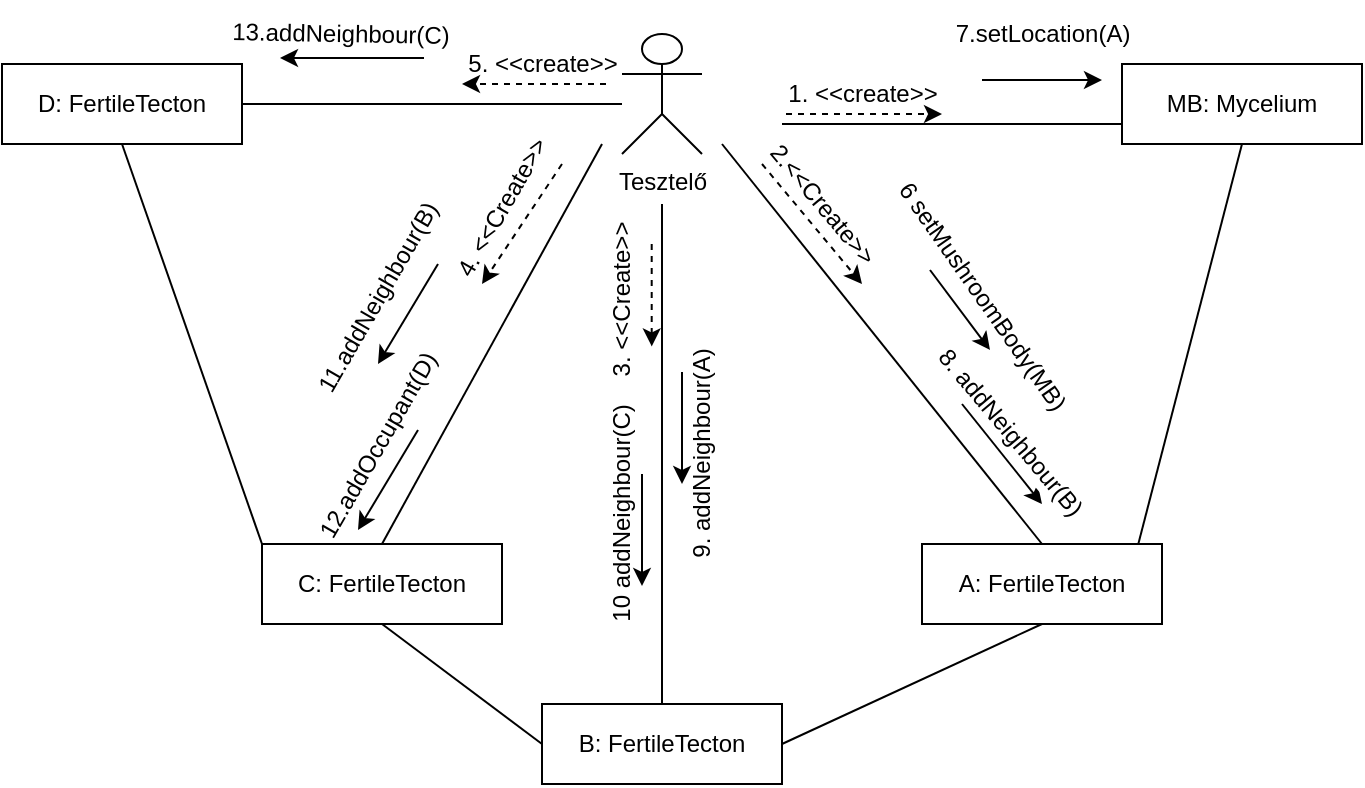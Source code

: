 <mxfile version="26.1.1">
  <diagram id="5hlz5rNhzd6vC3ISg7L-" name="32-35.">
    <mxGraphModel dx="1877" dy="522" grid="1" gridSize="10" guides="1" tooltips="1" connect="1" arrows="1" fold="1" page="1" pageScale="1" pageWidth="827" pageHeight="1169" math="0" shadow="0">
      <root>
        <mxCell id="0" />
        <mxCell id="1" parent="0" />
        <mxCell id="vBtZwcToingZZagRdEbR-1" value="C: FertileTecton" style="html=1;whiteSpace=wrap;" parent="1" vertex="1">
          <mxGeometry x="-30" y="320" width="120" height="40" as="geometry" />
        </mxCell>
        <mxCell id="vBtZwcToingZZagRdEbR-2" value="A: FertileTecton" style="html=1;whiteSpace=wrap;" parent="1" vertex="1">
          <mxGeometry x="300" y="320" width="120" height="40" as="geometry" />
        </mxCell>
        <mxCell id="vBtZwcToingZZagRdEbR-3" value="MB: Mycelium" style="html=1;whiteSpace=wrap;" parent="1" vertex="1">
          <mxGeometry x="400" y="80" width="120" height="40" as="geometry" />
        </mxCell>
        <mxCell id="vBtZwcToingZZagRdEbR-4" value="" style="endArrow=none;html=1;rounded=0;exitX=0.5;exitY=0;exitDx=0;exitDy=0;entryX=0.25;entryY=1;entryDx=0;entryDy=0;" parent="1" source="vBtZwcToingZZagRdEbR-1" edge="1">
          <mxGeometry width="50" height="50" relative="1" as="geometry">
            <mxPoint x="110" y="170" as="sourcePoint" />
            <mxPoint x="140" y="120" as="targetPoint" />
          </mxGeometry>
        </mxCell>
        <mxCell id="vBtZwcToingZZagRdEbR-5" value="" style="endArrow=none;html=1;rounded=0;entryX=0.75;entryY=1;entryDx=0;entryDy=0;exitX=0.5;exitY=0;exitDx=0;exitDy=0;" parent="1" source="vBtZwcToingZZagRdEbR-2" edge="1">
          <mxGeometry width="50" height="50" relative="1" as="geometry">
            <mxPoint x="130" y="170" as="sourcePoint" />
            <mxPoint x="200" y="120" as="targetPoint" />
          </mxGeometry>
        </mxCell>
        <mxCell id="vBtZwcToingZZagRdEbR-6" value="" style="endArrow=none;html=1;rounded=0;entryX=1;entryY=0.75;entryDx=0;entryDy=0;exitX=0;exitY=0.75;exitDx=0;exitDy=0;" parent="1" source="vBtZwcToingZZagRdEbR-3" edge="1">
          <mxGeometry width="50" height="50" relative="1" as="geometry">
            <mxPoint x="170" y="170" as="sourcePoint" />
            <mxPoint x="230" y="110" as="targetPoint" />
          </mxGeometry>
        </mxCell>
        <mxCell id="vBtZwcToingZZagRdEbR-7" value="" style="endArrow=classic;html=1;rounded=0;dashed=1;" parent="1" edge="1">
          <mxGeometry width="50" height="50" relative="1" as="geometry">
            <mxPoint x="120" y="130" as="sourcePoint" />
            <mxPoint x="80" y="190" as="targetPoint" />
          </mxGeometry>
        </mxCell>
        <mxCell id="vBtZwcToingZZagRdEbR-8" value="4. &amp;lt;&amp;lt;Create&amp;gt;&amp;gt;" style="text;html=1;align=center;verticalAlign=middle;resizable=0;points=[];autosize=1;strokeColor=none;fillColor=none;fontSize=12;rotation=-60;" parent="1" vertex="1">
          <mxGeometry x="40" y="137" width="100" height="30" as="geometry" />
        </mxCell>
        <mxCell id="vBtZwcToingZZagRdEbR-9" value="" style="endArrow=classic;html=1;rounded=0;dashed=1;" parent="1" edge="1">
          <mxGeometry width="50" height="50" relative="1" as="geometry">
            <mxPoint x="220" y="130" as="sourcePoint" />
            <mxPoint x="270" y="190" as="targetPoint" />
          </mxGeometry>
        </mxCell>
        <mxCell id="vBtZwcToingZZagRdEbR-10" value="2.&amp;lt;&amp;lt;Create&amp;gt;&amp;gt;" style="text;html=1;align=center;verticalAlign=middle;resizable=0;points=[];autosize=1;strokeColor=none;fillColor=none;fontSize=12;rotation=50;" parent="1" vertex="1">
          <mxGeometry x="200" y="135" width="100" height="30" as="geometry" />
        </mxCell>
        <mxCell id="vBtZwcToingZZagRdEbR-11" value="" style="endArrow=classic;html=1;rounded=0;dashed=1;" parent="1" edge="1">
          <mxGeometry width="50" height="50" relative="1" as="geometry">
            <mxPoint x="232" y="105" as="sourcePoint" />
            <mxPoint x="310" y="105" as="targetPoint" />
          </mxGeometry>
        </mxCell>
        <mxCell id="vBtZwcToingZZagRdEbR-12" value="1. &amp;lt;&amp;lt;create&amp;gt;&amp;gt;" style="text;html=1;align=center;verticalAlign=middle;resizable=0;points=[];autosize=1;strokeColor=none;fillColor=none;" parent="1" vertex="1">
          <mxGeometry x="220" y="80" width="100" height="30" as="geometry" />
        </mxCell>
        <mxCell id="vBtZwcToingZZagRdEbR-13" value="" style="endArrow=none;html=1;rounded=0;exitX=0.901;exitY=0.002;exitDx=0;exitDy=0;entryX=0.5;entryY=1;entryDx=0;entryDy=0;exitPerimeter=0;" parent="1" source="vBtZwcToingZZagRdEbR-2" target="vBtZwcToingZZagRdEbR-3" edge="1">
          <mxGeometry width="50" height="50" relative="1" as="geometry">
            <mxPoint x="320" y="220" as="sourcePoint" />
            <mxPoint x="370" y="170" as="targetPoint" />
          </mxGeometry>
        </mxCell>
        <mxCell id="vBtZwcToingZZagRdEbR-14" value="" style="endArrow=classic;html=1;rounded=0;" parent="1" edge="1">
          <mxGeometry width="50" height="50" relative="1" as="geometry">
            <mxPoint x="320" y="250" as="sourcePoint" />
            <mxPoint x="360" y="300" as="targetPoint" />
          </mxGeometry>
        </mxCell>
        <mxCell id="vBtZwcToingZZagRdEbR-15" value="&lt;span&gt;8. addNeighbour(B)&lt;/span&gt;" style="text;html=1;align=center;verticalAlign=middle;resizable=0;points=[];autosize=1;strokeColor=none;fillColor=none;fontSize=12;rotation=50;labelBackgroundColor=default;" parent="1" vertex="1">
          <mxGeometry x="279" y="249" width="130" height="30" as="geometry" />
        </mxCell>
        <mxCell id="vBtZwcToingZZagRdEbR-16" value="" style="endArrow=classic;html=1;rounded=0;" parent="1" edge="1">
          <mxGeometry width="50" height="50" relative="1" as="geometry">
            <mxPoint x="48" y="263" as="sourcePoint" />
            <mxPoint x="18" y="313" as="targetPoint" />
          </mxGeometry>
        </mxCell>
        <mxCell id="vBtZwcToingZZagRdEbR-17" value="&lt;span style=&quot;background-color: light-dark(#ffffff, var(--ge-dark-color, #121212));&quot;&gt;12.addOccupant(D)&lt;/span&gt;" style="text;html=1;align=center;verticalAlign=middle;resizable=0;points=[];autosize=1;strokeColor=none;fillColor=none;fontSize=12;rotation=-60;" parent="1" vertex="1">
          <mxGeometry x="-37" y="256" width="130" height="30" as="geometry" />
        </mxCell>
        <mxCell id="vBtZwcToingZZagRdEbR-18" value="" style="endArrow=classic;html=1;rounded=0;" parent="1" edge="1">
          <mxGeometry width="50" height="50" relative="1" as="geometry">
            <mxPoint x="330" y="88" as="sourcePoint" />
            <mxPoint x="390" y="88" as="targetPoint" />
          </mxGeometry>
        </mxCell>
        <mxCell id="vBtZwcToingZZagRdEbR-19" value="7.setLocation(A)" style="text;html=1;align=center;verticalAlign=middle;resizable=0;points=[];autosize=1;strokeColor=none;fillColor=none;" parent="1" vertex="1">
          <mxGeometry x="305" y="50" width="110" height="30" as="geometry" />
        </mxCell>
        <mxCell id="vBtZwcToingZZagRdEbR-20" value="Tesztelő" style="shape=umlActor;verticalLabelPosition=bottom;verticalAlign=top;html=1;" parent="1" vertex="1">
          <mxGeometry x="150" y="65" width="40" height="60" as="geometry" />
        </mxCell>
        <mxCell id="vBtZwcToingZZagRdEbR-21" value="B: FertileTecton" style="html=1;whiteSpace=wrap;" parent="1" vertex="1">
          <mxGeometry x="110" y="400" width="120" height="40" as="geometry" />
        </mxCell>
        <mxCell id="vBtZwcToingZZagRdEbR-22" value="" style="endArrow=none;html=1;rounded=0;" parent="1" source="vBtZwcToingZZagRdEbR-21" edge="1">
          <mxGeometry width="50" height="50" relative="1" as="geometry">
            <mxPoint x="120" y="200" as="sourcePoint" />
            <mxPoint x="170" y="150" as="targetPoint" />
          </mxGeometry>
        </mxCell>
        <mxCell id="vBtZwcToingZZagRdEbR-23" value="" style="endArrow=none;html=1;rounded=0;entryX=0.5;entryY=1;entryDx=0;entryDy=0;exitX=0;exitY=0.5;exitDx=0;exitDy=0;" parent="1" source="vBtZwcToingZZagRdEbR-21" target="vBtZwcToingZZagRdEbR-1" edge="1">
          <mxGeometry width="50" height="50" relative="1" as="geometry">
            <mxPoint x="10" y="410" as="sourcePoint" />
            <mxPoint x="60" y="360" as="targetPoint" />
          </mxGeometry>
        </mxCell>
        <mxCell id="vBtZwcToingZZagRdEbR-24" value="" style="endArrow=none;html=1;rounded=0;exitX=1;exitY=0.5;exitDx=0;exitDy=0;" parent="1" source="vBtZwcToingZZagRdEbR-21" edge="1">
          <mxGeometry width="50" height="50" relative="1" as="geometry">
            <mxPoint x="310" y="410" as="sourcePoint" />
            <mxPoint x="360" y="360" as="targetPoint" />
          </mxGeometry>
        </mxCell>
        <mxCell id="vBtZwcToingZZagRdEbR-25" value="&lt;span style=&quot;background-color: transparent; color: light-dark(rgb(0, 0, 0), rgb(255, 255, 255));&quot;&gt;3. &amp;lt;&amp;lt;Create&amp;gt;&amp;gt;&lt;/span&gt;" style="text;html=1;align=center;verticalAlign=middle;resizable=0;points=[];autosize=1;strokeColor=none;fillColor=none;rotation=-90;fontSize=12;" parent="1" vertex="1">
          <mxGeometry x="100" y="183" width="100" height="30" as="geometry" />
        </mxCell>
        <mxCell id="vBtZwcToingZZagRdEbR-26" value="" style="endArrow=classic;html=1;rounded=0;entryX=0.268;entryY=0.995;entryDx=0;entryDy=0;entryPerimeter=0;dashed=1;exitX=0.78;exitY=0.995;exitDx=0;exitDy=0;exitPerimeter=0;" parent="1" target="vBtZwcToingZZagRdEbR-25" edge="1" source="vBtZwcToingZZagRdEbR-25">
          <mxGeometry width="50" height="50" relative="1" as="geometry">
            <mxPoint x="160" y="175" as="sourcePoint" />
            <mxPoint x="210" y="125" as="targetPoint" />
          </mxGeometry>
        </mxCell>
        <mxCell id="vBtZwcToingZZagRdEbR-27" value="&lt;span style=&quot;background-color: transparent; color: light-dark(rgb(0, 0, 0), rgb(255, 255, 255));&quot;&gt;9. addNeighbour(A)&lt;/span&gt;" style="text;html=1;align=center;verticalAlign=middle;resizable=0;points=[];autosize=1;strokeColor=none;fillColor=none;rotation=-90;fontSize=12;" parent="1" vertex="1">
          <mxGeometry x="125" y="260" width="130" height="30" as="geometry" />
        </mxCell>
        <mxCell id="vBtZwcToingZZagRdEbR-28" value="10 addNeighbour(C)" style="text;html=1;align=center;verticalAlign=middle;resizable=0;points=[];autosize=1;strokeColor=none;fillColor=none;rotation=-90;fontSize=12;" parent="1" vertex="1">
          <mxGeometry x="85" y="290" width="130" height="30" as="geometry" />
        </mxCell>
        <mxCell id="vBtZwcToingZZagRdEbR-29" value="" style="endArrow=classic;html=1;rounded=0;entryX=0.268;entryY=0.995;entryDx=0;entryDy=0;entryPerimeter=0;" parent="1" edge="1">
          <mxGeometry width="50" height="50" relative="1" as="geometry">
            <mxPoint x="160" y="285" as="sourcePoint" />
            <mxPoint x="160" y="341" as="targetPoint" />
          </mxGeometry>
        </mxCell>
        <mxCell id="vBtZwcToingZZagRdEbR-30" value="" style="endArrow=classic;html=1;rounded=0;entryX=0.268;entryY=0.995;entryDx=0;entryDy=0;entryPerimeter=0;" parent="1" edge="1">
          <mxGeometry width="50" height="50" relative="1" as="geometry">
            <mxPoint x="180" y="234" as="sourcePoint" />
            <mxPoint x="180" y="290" as="targetPoint" />
          </mxGeometry>
        </mxCell>
        <mxCell id="vBtZwcToingZZagRdEbR-31" value="" style="endArrow=classic;html=1;rounded=0;" parent="1" edge="1">
          <mxGeometry width="50" height="50" relative="1" as="geometry">
            <mxPoint x="58" y="180" as="sourcePoint" />
            <mxPoint x="28" y="230" as="targetPoint" />
          </mxGeometry>
        </mxCell>
        <mxCell id="vBtZwcToingZZagRdEbR-32" value="&lt;span style=&quot;background-color: light-dark(#ffffff, var(--ge-dark-color, #121212));&quot;&gt;11&lt;/span&gt;&lt;span style=&quot;background-color: light-dark(#ffffff, var(--ge-dark-color, #121212)); color: light-dark(rgb(0, 0, 0), rgb(255, 255, 255));&quot;&gt;.addNeighbour(B)&lt;/span&gt;" style="text;html=1;align=center;verticalAlign=middle;resizable=0;points=[];autosize=1;strokeColor=none;fillColor=none;fontSize=12;rotation=-60;" parent="1" vertex="1">
          <mxGeometry x="-37" y="182" width="130" height="30" as="geometry" />
        </mxCell>
        <mxCell id="vBtZwcToingZZagRdEbR-33" value="" style="endArrow=classic;html=1;rounded=0;" parent="1" edge="1">
          <mxGeometry width="50" height="50" relative="1" as="geometry">
            <mxPoint x="304" y="183" as="sourcePoint" />
            <mxPoint x="334" y="223" as="targetPoint" />
          </mxGeometry>
        </mxCell>
        <mxCell id="vBtZwcToingZZagRdEbR-34" value="&lt;span&gt;6 setMushroomBody(MB)&lt;/span&gt;" style="text;html=1;align=center;verticalAlign=middle;resizable=0;points=[];autosize=1;strokeColor=none;fillColor=none;fontSize=12;rotation=55;labelBackgroundColor=default;" parent="1" vertex="1">
          <mxGeometry x="250" y="181" width="160" height="30" as="geometry" />
        </mxCell>
        <mxCell id="vBtZwcToingZZagRdEbR-35" value="D: FertileTecton" style="html=1;whiteSpace=wrap;" parent="1" vertex="1">
          <mxGeometry x="-160" y="80" width="120" height="40" as="geometry" />
        </mxCell>
        <mxCell id="vBtZwcToingZZagRdEbR-36" value="" style="endArrow=none;html=1;rounded=0;exitX=1;exitY=0.5;exitDx=0;exitDy=0;" parent="1" source="vBtZwcToingZZagRdEbR-35" edge="1">
          <mxGeometry width="50" height="50" relative="1" as="geometry">
            <mxPoint x="100" y="150" as="sourcePoint" />
            <mxPoint x="150" y="100" as="targetPoint" />
          </mxGeometry>
        </mxCell>
        <mxCell id="vBtZwcToingZZagRdEbR-37" value="" style="endArrow=none;html=1;rounded=0;exitX=0;exitY=0;exitDx=0;exitDy=0;entryX=0.5;entryY=1;entryDx=0;entryDy=0;" parent="1" source="vBtZwcToingZZagRdEbR-1" target="vBtZwcToingZZagRdEbR-35" edge="1">
          <mxGeometry width="50" height="50" relative="1" as="geometry">
            <mxPoint x="-150" y="170" as="sourcePoint" />
            <mxPoint x="-100" y="120" as="targetPoint" />
          </mxGeometry>
        </mxCell>
        <mxCell id="vBtZwcToingZZagRdEbR-38" value="5. &amp;lt;&amp;lt;create&amp;gt;&amp;gt;" style="text;html=1;align=center;verticalAlign=middle;resizable=0;points=[];autosize=1;strokeColor=none;fillColor=none;" parent="1" vertex="1">
          <mxGeometry x="60" y="65" width="100" height="30" as="geometry" />
        </mxCell>
        <mxCell id="vBtZwcToingZZagRdEbR-39" value="" style="endArrow=classic;html=1;rounded=0;dashed=1;" parent="1" edge="1">
          <mxGeometry width="50" height="50" relative="1" as="geometry">
            <mxPoint x="142" y="90" as="sourcePoint" />
            <mxPoint x="70" y="90" as="targetPoint" />
          </mxGeometry>
        </mxCell>
        <mxCell id="vBtZwcToingZZagRdEbR-40" value="&lt;span style=&quot;background-color: light-dark(#ffffff, var(--ge-dark-color, #121212));&quot;&gt;13&lt;/span&gt;&lt;span style=&quot;background-color: light-dark(#ffffff, var(--ge-dark-color, #121212)); color: light-dark(rgb(0, 0, 0), rgb(255, 255, 255));&quot;&gt;.addNeighbour(C)&lt;/span&gt;" style="text;html=1;align=center;verticalAlign=middle;resizable=0;points=[];autosize=1;strokeColor=none;fillColor=none;fontSize=12;rotation=1;" parent="1" vertex="1">
          <mxGeometry x="-56" y="50" width="130" height="30" as="geometry" />
        </mxCell>
        <mxCell id="vBtZwcToingZZagRdEbR-41" value="" style="endArrow=classic;html=1;rounded=0;" parent="1" edge="1">
          <mxGeometry width="50" height="50" relative="1" as="geometry">
            <mxPoint x="51" y="77" as="sourcePoint" />
            <mxPoint x="-21" y="77" as="targetPoint" />
          </mxGeometry>
        </mxCell>
      </root>
    </mxGraphModel>
  </diagram>
</mxfile>
